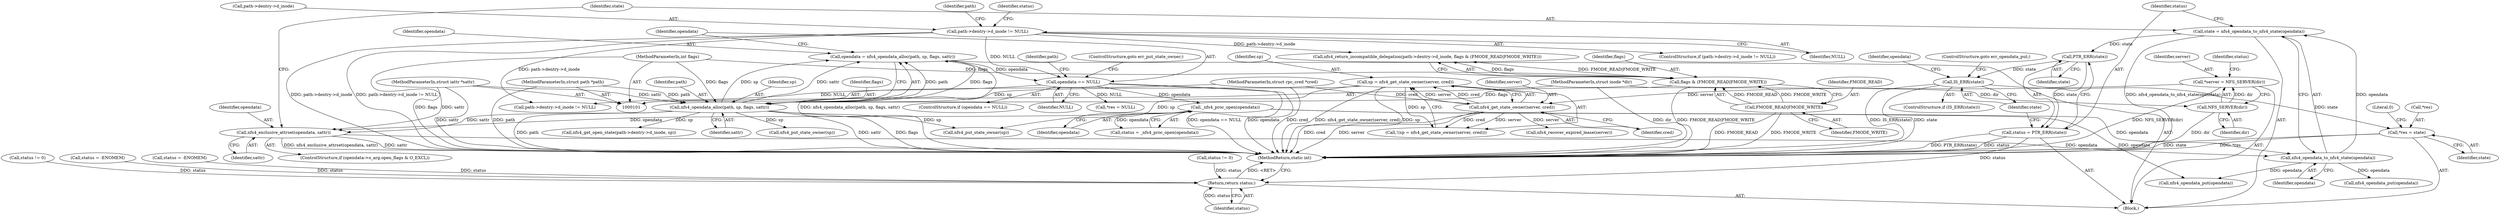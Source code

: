 digraph "1_linux_dc0b027dfadfcb8a5504f7d8052754bf8d501ab9_1@API" {
"1000219" [label="(Call,state = nfs4_opendata_to_nfs4_state(opendata))"];
"1000221" [label="(Call,nfs4_opendata_to_nfs4_state(opendata))"];
"1000216" [label="(Call,nfs4_exclusive_attrset(opendata, sattr))"];
"1000201" [label="(Call,_nfs4_proc_open(opendata))"];
"1000176" [label="(Call,opendata == NULL)"];
"1000168" [label="(Call,opendata = nfs4_opendata_alloc(path, sp, flags, sattr))"];
"1000170" [label="(Call,nfs4_opendata_alloc(path, sp, flags, sattr))"];
"1000103" [label="(MethodParameterIn,struct path *path)"];
"1000127" [label="(Call,sp = nfs4_get_state_owner(server, cred))"];
"1000129" [label="(Call,nfs4_get_state_owner(server, cred))"];
"1000115" [label="(Call,*server = NFS_SERVER(dir))"];
"1000117" [label="(Call,NFS_SERVER(dir))"];
"1000102" [label="(MethodParameterIn,struct inode *dir)"];
"1000106" [label="(MethodParameterIn,struct rpc_cred *cred)"];
"1000159" [label="(Call,flags & (FMODE_READ|FMODE_WRITE))"];
"1000104" [label="(MethodParameterIn,int flags)"];
"1000161" [label="(Call,FMODE_READ|FMODE_WRITE)"];
"1000105" [label="(MethodParameterIn,struct iattr *sattr)"];
"1000146" [label="(Call,path->dentry->d_inode != NULL)"];
"1000225" [label="(Call,PTR_ERR(state))"];
"1000223" [label="(Call,status = PTR_ERR(state))"];
"1000252" [label="(Return,return status;)"];
"1000228" [label="(Call,IS_ERR(state))"];
"1000235" [label="(Call,*res = state)"];
"1000160" [label="(Identifier,flags)"];
"1000217" [label="(Identifier,opendata)"];
"1000240" [label="(Literal,0)"];
"1000224" [label="(Identifier,status)"];
"1000219" [label="(Call,state = nfs4_opendata_to_nfs4_state(opendata))"];
"1000104" [label="(MethodParameterIn,int flags)"];
"1000138" [label="(Call,nfs4_recover_expired_lease(server))"];
"1000103" [label="(MethodParameterIn,struct path *path)"];
"1000129" [label="(Call,nfs4_get_state_owner(server, cred))"];
"1000128" [label="(Identifier,sp)"];
"1000116" [label="(Identifier,server)"];
"1000146" [label="(Call,path->dentry->d_inode != NULL)"];
"1000245" [label="(Call,nfs4_put_state_owner(sp))"];
"1000163" [label="(Identifier,FMODE_WRITE)"];
"1000156" [label="(Identifier,path)"];
"1000225" [label="(Call,PTR_ERR(state))"];
"1000161" [label="(Call,FMODE_READ|FMODE_WRITE)"];
"1000115" [label="(Call,*server = NFS_SERVER(dir))"];
"1000175" [label="(ControlStructure,if (opendata == NULL))"];
"1000201" [label="(Call,_nfs4_proc_open(opendata))"];
"1000127" [label="(Call,sp = nfs4_get_state_owner(server, cred))"];
"1000162" [label="(Identifier,FMODE_READ)"];
"1000122" [label="(Identifier,status)"];
"1000176" [label="(Call,opendata == NULL)"];
"1000108" [label="(Block,)"];
"1000199" [label="(Call,status = _nfs4_proc_open(opendata))"];
"1000177" [label="(Identifier,opendata)"];
"1000169" [label="(Identifier,opendata)"];
"1000179" [label="(ControlStructure,goto err_put_state_owner;)"];
"1000130" [label="(Identifier,server)"];
"1000204" [label="(Call,status != 0)"];
"1000232" [label="(Identifier,opendata)"];
"1000216" [label="(Call,nfs4_exclusive_attrset(opendata, sattr))"];
"1000192" [label="(Call,nfs4_get_open_state(path->dentry->d_inode, sp))"];
"1000170" [label="(Call,nfs4_opendata_alloc(path, sp, flags, sattr))"];
"1000229" [label="(Identifier,state)"];
"1000236" [label="(Call,*res)"];
"1000165" [label="(Identifier,status)"];
"1000168" [label="(Call,opendata = nfs4_opendata_alloc(path, sp, flags, sattr))"];
"1000242" [label="(Call,nfs4_opendata_put(opendata))"];
"1000181" [label="(Call,path->dentry->d_inode != NULL)"];
"1000254" [label="(MethodReturn,static int)"];
"1000159" [label="(Call,flags & (FMODE_READ|FMODE_WRITE))"];
"1000131" [label="(Identifier,cred)"];
"1000174" [label="(Identifier,sattr)"];
"1000230" [label="(ControlStructure,goto err_opendata_put;)"];
"1000121" [label="(Call,status = -ENOMEM)"];
"1000117" [label="(Call,NFS_SERVER(dir))"];
"1000102" [label="(MethodParameterIn,struct inode *dir)"];
"1000164" [label="(Call,status = -ENOMEM)"];
"1000184" [label="(Identifier,path)"];
"1000178" [label="(Identifier,NULL)"];
"1000172" [label="(Identifier,sp)"];
"1000222" [label="(Identifier,opendata)"];
"1000141" [label="(Call,status != 0)"];
"1000173" [label="(Identifier,flags)"];
"1000233" [label="(Call,nfs4_put_state_owner(sp))"];
"1000208" [label="(ControlStructure,if (opendata->o_arg.open_flags & O_EXCL))"];
"1000220" [label="(Identifier,state)"];
"1000238" [label="(Identifier,state)"];
"1000153" [label="(Call,nfs4_return_incompatible_delegation(path->dentry->d_inode, flags & (FMODE_READ|FMODE_WRITE)))"];
"1000218" [label="(Identifier,sattr)"];
"1000147" [label="(Call,path->dentry->d_inode)"];
"1000126" [label="(Call,!(sp = nfs4_get_state_owner(server, cred)))"];
"1000145" [label="(ControlStructure,if (path->dentry->d_inode != NULL))"];
"1000227" [label="(ControlStructure,if (IS_ERR(state)))"];
"1000223" [label="(Call,status = PTR_ERR(state))"];
"1000105" [label="(MethodParameterIn,struct iattr *sattr)"];
"1000152" [label="(Identifier,NULL)"];
"1000221" [label="(Call,nfs4_opendata_to_nfs4_state(opendata))"];
"1000252" [label="(Return,return status;)"];
"1000253" [label="(Identifier,status)"];
"1000235" [label="(Call,*res = state)"];
"1000106" [label="(MethodParameterIn,struct rpc_cred *cred)"];
"1000228" [label="(Call,IS_ERR(state))"];
"1000118" [label="(Identifier,dir)"];
"1000226" [label="(Identifier,state)"];
"1000171" [label="(Identifier,path)"];
"1000231" [label="(Call,nfs4_opendata_put(opendata))"];
"1000202" [label="(Identifier,opendata)"];
"1000248" [label="(Call,*res = NULL)"];
"1000219" -> "1000108"  [label="AST: "];
"1000219" -> "1000221"  [label="CFG: "];
"1000220" -> "1000219"  [label="AST: "];
"1000221" -> "1000219"  [label="AST: "];
"1000224" -> "1000219"  [label="CFG: "];
"1000219" -> "1000254"  [label="DDG: nfs4_opendata_to_nfs4_state(opendata)"];
"1000221" -> "1000219"  [label="DDG: opendata"];
"1000219" -> "1000225"  [label="DDG: state"];
"1000221" -> "1000222"  [label="CFG: "];
"1000222" -> "1000221"  [label="AST: "];
"1000216" -> "1000221"  [label="DDG: opendata"];
"1000201" -> "1000221"  [label="DDG: opendata"];
"1000221" -> "1000231"  [label="DDG: opendata"];
"1000221" -> "1000242"  [label="DDG: opendata"];
"1000216" -> "1000208"  [label="AST: "];
"1000216" -> "1000218"  [label="CFG: "];
"1000217" -> "1000216"  [label="AST: "];
"1000218" -> "1000216"  [label="AST: "];
"1000220" -> "1000216"  [label="CFG: "];
"1000216" -> "1000254"  [label="DDG: nfs4_exclusive_attrset(opendata, sattr)"];
"1000216" -> "1000254"  [label="DDG: sattr"];
"1000201" -> "1000216"  [label="DDG: opendata"];
"1000170" -> "1000216"  [label="DDG: sattr"];
"1000105" -> "1000216"  [label="DDG: sattr"];
"1000201" -> "1000199"  [label="AST: "];
"1000201" -> "1000202"  [label="CFG: "];
"1000202" -> "1000201"  [label="AST: "];
"1000199" -> "1000201"  [label="CFG: "];
"1000201" -> "1000199"  [label="DDG: opendata"];
"1000176" -> "1000201"  [label="DDG: opendata"];
"1000201" -> "1000242"  [label="DDG: opendata"];
"1000176" -> "1000175"  [label="AST: "];
"1000176" -> "1000178"  [label="CFG: "];
"1000177" -> "1000176"  [label="AST: "];
"1000178" -> "1000176"  [label="AST: "];
"1000179" -> "1000176"  [label="CFG: "];
"1000184" -> "1000176"  [label="CFG: "];
"1000176" -> "1000254"  [label="DDG: opendata == NULL"];
"1000176" -> "1000254"  [label="DDG: opendata"];
"1000168" -> "1000176"  [label="DDG: opendata"];
"1000146" -> "1000176"  [label="DDG: NULL"];
"1000176" -> "1000181"  [label="DDG: NULL"];
"1000176" -> "1000248"  [label="DDG: NULL"];
"1000168" -> "1000108"  [label="AST: "];
"1000168" -> "1000170"  [label="CFG: "];
"1000169" -> "1000168"  [label="AST: "];
"1000170" -> "1000168"  [label="AST: "];
"1000177" -> "1000168"  [label="CFG: "];
"1000168" -> "1000254"  [label="DDG: nfs4_opendata_alloc(path, sp, flags, sattr)"];
"1000170" -> "1000168"  [label="DDG: path"];
"1000170" -> "1000168"  [label="DDG: sp"];
"1000170" -> "1000168"  [label="DDG: flags"];
"1000170" -> "1000168"  [label="DDG: sattr"];
"1000170" -> "1000174"  [label="CFG: "];
"1000171" -> "1000170"  [label="AST: "];
"1000172" -> "1000170"  [label="AST: "];
"1000173" -> "1000170"  [label="AST: "];
"1000174" -> "1000170"  [label="AST: "];
"1000170" -> "1000254"  [label="DDG: flags"];
"1000170" -> "1000254"  [label="DDG: path"];
"1000170" -> "1000254"  [label="DDG: sattr"];
"1000103" -> "1000170"  [label="DDG: path"];
"1000127" -> "1000170"  [label="DDG: sp"];
"1000159" -> "1000170"  [label="DDG: flags"];
"1000104" -> "1000170"  [label="DDG: flags"];
"1000105" -> "1000170"  [label="DDG: sattr"];
"1000170" -> "1000192"  [label="DDG: sp"];
"1000170" -> "1000233"  [label="DDG: sp"];
"1000170" -> "1000245"  [label="DDG: sp"];
"1000103" -> "1000101"  [label="AST: "];
"1000103" -> "1000254"  [label="DDG: path"];
"1000127" -> "1000126"  [label="AST: "];
"1000127" -> "1000129"  [label="CFG: "];
"1000128" -> "1000127"  [label="AST: "];
"1000129" -> "1000127"  [label="AST: "];
"1000126" -> "1000127"  [label="CFG: "];
"1000127" -> "1000254"  [label="DDG: nfs4_get_state_owner(server, cred)"];
"1000127" -> "1000254"  [label="DDG: sp"];
"1000127" -> "1000126"  [label="DDG: sp"];
"1000129" -> "1000127"  [label="DDG: server"];
"1000129" -> "1000127"  [label="DDG: cred"];
"1000127" -> "1000245"  [label="DDG: sp"];
"1000129" -> "1000131"  [label="CFG: "];
"1000130" -> "1000129"  [label="AST: "];
"1000131" -> "1000129"  [label="AST: "];
"1000129" -> "1000254"  [label="DDG: server"];
"1000129" -> "1000254"  [label="DDG: cred"];
"1000129" -> "1000126"  [label="DDG: server"];
"1000129" -> "1000126"  [label="DDG: cred"];
"1000115" -> "1000129"  [label="DDG: server"];
"1000106" -> "1000129"  [label="DDG: cred"];
"1000129" -> "1000138"  [label="DDG: server"];
"1000115" -> "1000108"  [label="AST: "];
"1000115" -> "1000117"  [label="CFG: "];
"1000116" -> "1000115"  [label="AST: "];
"1000117" -> "1000115"  [label="AST: "];
"1000122" -> "1000115"  [label="CFG: "];
"1000115" -> "1000254"  [label="DDG: NFS_SERVER(dir)"];
"1000117" -> "1000115"  [label="DDG: dir"];
"1000117" -> "1000118"  [label="CFG: "];
"1000118" -> "1000117"  [label="AST: "];
"1000117" -> "1000254"  [label="DDG: dir"];
"1000102" -> "1000117"  [label="DDG: dir"];
"1000102" -> "1000101"  [label="AST: "];
"1000102" -> "1000254"  [label="DDG: dir"];
"1000106" -> "1000101"  [label="AST: "];
"1000106" -> "1000254"  [label="DDG: cred"];
"1000159" -> "1000153"  [label="AST: "];
"1000159" -> "1000161"  [label="CFG: "];
"1000160" -> "1000159"  [label="AST: "];
"1000161" -> "1000159"  [label="AST: "];
"1000153" -> "1000159"  [label="CFG: "];
"1000159" -> "1000254"  [label="DDG: FMODE_READ|FMODE_WRITE"];
"1000159" -> "1000153"  [label="DDG: flags"];
"1000159" -> "1000153"  [label="DDG: FMODE_READ|FMODE_WRITE"];
"1000104" -> "1000159"  [label="DDG: flags"];
"1000161" -> "1000159"  [label="DDG: FMODE_READ"];
"1000161" -> "1000159"  [label="DDG: FMODE_WRITE"];
"1000104" -> "1000101"  [label="AST: "];
"1000104" -> "1000254"  [label="DDG: flags"];
"1000161" -> "1000163"  [label="CFG: "];
"1000162" -> "1000161"  [label="AST: "];
"1000163" -> "1000161"  [label="AST: "];
"1000161" -> "1000254"  [label="DDG: FMODE_WRITE"];
"1000161" -> "1000254"  [label="DDG: FMODE_READ"];
"1000105" -> "1000101"  [label="AST: "];
"1000105" -> "1000254"  [label="DDG: sattr"];
"1000146" -> "1000145"  [label="AST: "];
"1000146" -> "1000152"  [label="CFG: "];
"1000147" -> "1000146"  [label="AST: "];
"1000152" -> "1000146"  [label="AST: "];
"1000156" -> "1000146"  [label="CFG: "];
"1000165" -> "1000146"  [label="CFG: "];
"1000146" -> "1000254"  [label="DDG: path->dentry->d_inode != NULL"];
"1000146" -> "1000254"  [label="DDG: path->dentry->d_inode"];
"1000146" -> "1000153"  [label="DDG: path->dentry->d_inode"];
"1000146" -> "1000181"  [label="DDG: path->dentry->d_inode"];
"1000225" -> "1000223"  [label="AST: "];
"1000225" -> "1000226"  [label="CFG: "];
"1000226" -> "1000225"  [label="AST: "];
"1000223" -> "1000225"  [label="CFG: "];
"1000225" -> "1000223"  [label="DDG: state"];
"1000225" -> "1000228"  [label="DDG: state"];
"1000223" -> "1000108"  [label="AST: "];
"1000224" -> "1000223"  [label="AST: "];
"1000229" -> "1000223"  [label="CFG: "];
"1000223" -> "1000254"  [label="DDG: PTR_ERR(state)"];
"1000223" -> "1000254"  [label="DDG: status"];
"1000223" -> "1000252"  [label="DDG: status"];
"1000252" -> "1000108"  [label="AST: "];
"1000252" -> "1000253"  [label="CFG: "];
"1000253" -> "1000252"  [label="AST: "];
"1000254" -> "1000252"  [label="CFG: "];
"1000252" -> "1000254"  [label="DDG: <RET>"];
"1000253" -> "1000252"  [label="DDG: status"];
"1000141" -> "1000252"  [label="DDG: status"];
"1000121" -> "1000252"  [label="DDG: status"];
"1000204" -> "1000252"  [label="DDG: status"];
"1000164" -> "1000252"  [label="DDG: status"];
"1000228" -> "1000227"  [label="AST: "];
"1000228" -> "1000229"  [label="CFG: "];
"1000229" -> "1000228"  [label="AST: "];
"1000230" -> "1000228"  [label="CFG: "];
"1000232" -> "1000228"  [label="CFG: "];
"1000228" -> "1000254"  [label="DDG: IS_ERR(state)"];
"1000228" -> "1000254"  [label="DDG: state"];
"1000228" -> "1000235"  [label="DDG: state"];
"1000235" -> "1000108"  [label="AST: "];
"1000235" -> "1000238"  [label="CFG: "];
"1000236" -> "1000235"  [label="AST: "];
"1000238" -> "1000235"  [label="AST: "];
"1000240" -> "1000235"  [label="CFG: "];
"1000235" -> "1000254"  [label="DDG: *res"];
"1000235" -> "1000254"  [label="DDG: state"];
}
